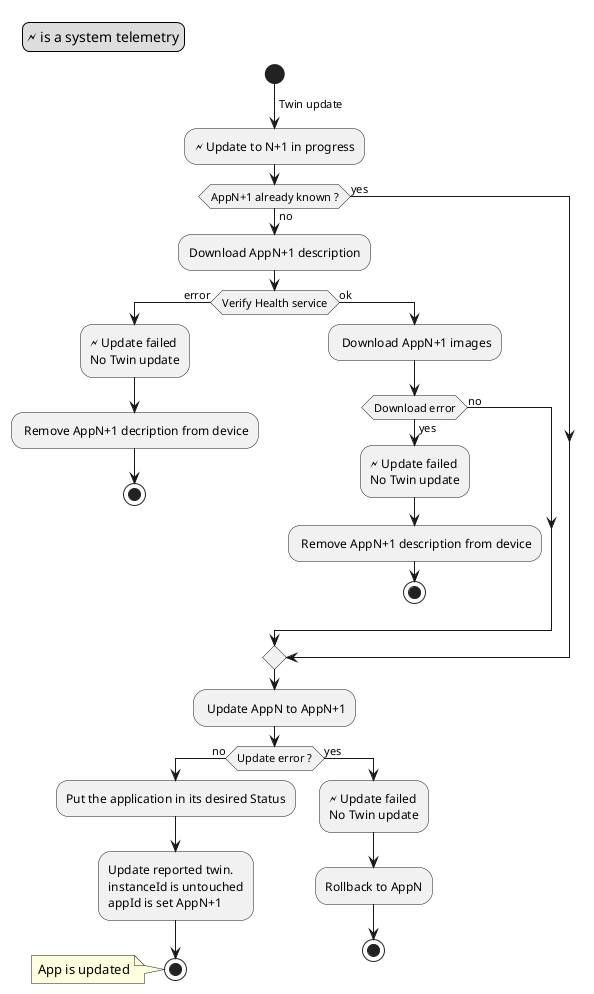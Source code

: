 @startuml
legend top left
🗲 is a system telemetry
endlegend

start
-> Twin update;
:🗲 Update to N+1 in progress;

if (AppN+1 already known ?) then (no)
    :Download AppN+1 description;
    if (Verify Health service) then (error)
        :🗲 Update failed
        No Twin update;
        : Remove AppN+1 decription from device;
        stop
    else (ok)
        : Download AppN+1 images;
        if(Download error) then (yes)
            :🗲 Update failed
            No Twin update;
            : Remove AppN+1 description from device;
            stop
        else(no)
        endif
    endif
else(yes)
endif
: Update AppN to AppN+1;
if(Update error ?) then (no)
    :Put the application in its desired Status;
    :Update reported twin.
    instanceId is untouched
    appId is set AppN+1;
    stop
    note
        App is updated
    end note
else(yes)
    :🗲 Update failed
    No Twin update;
    :Rollback to AppN;
    stop
endif

@enduml

